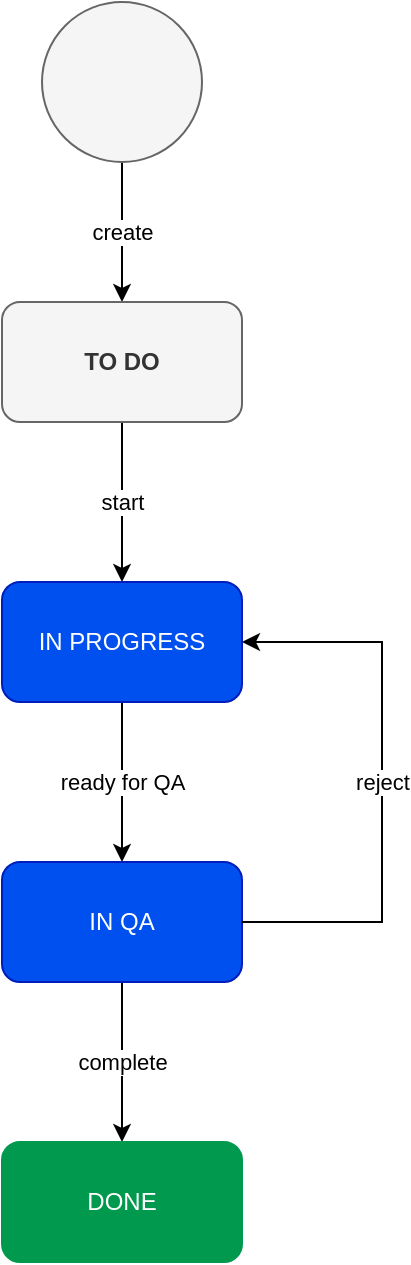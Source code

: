<mxfile version="17.2.4" type="github"><diagram id="4rfmR-maDiOqtv5PfEjz" name="Page-1"><mxGraphModel dx="1422" dy="772" grid="1" gridSize="10" guides="1" tooltips="1" connect="1" arrows="1" fold="1" page="1" pageScale="1" pageWidth="850" pageHeight="1100" math="0" shadow="0"><root><mxCell id="0"/><mxCell id="1" parent="0"/><mxCell id="YrOgD01m61sKEJDhOxur-11" value="&lt;font color=&quot;#000000&quot;&gt;create&lt;/font&gt;" style="edgeStyle=orthogonalEdgeStyle;rounded=0;orthogonalLoop=1;jettySize=auto;html=1;fontColor=#FFFFFF;" parent="1" source="YrOgD01m61sKEJDhOxur-1" target="YrOgD01m61sKEJDhOxur-2" edge="1"><mxGeometry relative="1" as="geometry"/></mxCell><mxCell id="YrOgD01m61sKEJDhOxur-1" value="" style="ellipse;whiteSpace=wrap;html=1;aspect=fixed;fillColor=#f5f5f5;fontColor=#333333;strokeColor=#666666;" parent="1" vertex="1"><mxGeometry x="380" y="20" width="80" height="80" as="geometry"/></mxCell><mxCell id="YrOgD01m61sKEJDhOxur-4" value="start" style="edgeStyle=orthogonalEdgeStyle;rounded=0;orthogonalLoop=1;jettySize=auto;html=1;" parent="1" source="YrOgD01m61sKEJDhOxur-2" target="YrOgD01m61sKEJDhOxur-3" edge="1"><mxGeometry relative="1" as="geometry"/></mxCell><mxCell id="YrOgD01m61sKEJDhOxur-2" value="&lt;b&gt;TO DO&lt;/b&gt;" style="rounded=1;whiteSpace=wrap;html=1;fillColor=#f5f5f5;fontColor=#333333;strokeColor=#666666;" parent="1" vertex="1"><mxGeometry x="360" y="170" width="120" height="60" as="geometry"/></mxCell><mxCell id="YrOgD01m61sKEJDhOxur-6" value="ready for QA" style="edgeStyle=orthogonalEdgeStyle;rounded=0;orthogonalLoop=1;jettySize=auto;html=1;" parent="1" source="YrOgD01m61sKEJDhOxur-3" target="YrOgD01m61sKEJDhOxur-5" edge="1"><mxGeometry relative="1" as="geometry"/></mxCell><mxCell id="YrOgD01m61sKEJDhOxur-3" value="IN PROGRESS" style="rounded=1;whiteSpace=wrap;html=1;fillColor=#0050ef;fontColor=#ffffff;strokeColor=#001DBC;" parent="1" vertex="1"><mxGeometry x="360" y="310" width="120" height="60" as="geometry"/></mxCell><mxCell id="YrOgD01m61sKEJDhOxur-8" value="complete" style="edgeStyle=orthogonalEdgeStyle;rounded=0;orthogonalLoop=1;jettySize=auto;html=1;" parent="1" source="YrOgD01m61sKEJDhOxur-5" target="YrOgD01m61sKEJDhOxur-7" edge="1"><mxGeometry relative="1" as="geometry"/></mxCell><mxCell id="YrOgD01m61sKEJDhOxur-5" value="IN QA" style="rounded=1;whiteSpace=wrap;html=1;fillColor=#0050ef;fontColor=#ffffff;strokeColor=#001DBC;" parent="1" vertex="1"><mxGeometry x="360" y="450" width="120" height="60" as="geometry"/></mxCell><mxCell id="YrOgD01m61sKEJDhOxur-10" value="reject" style="edgeStyle=orthogonalEdgeStyle;rounded=0;orthogonalLoop=1;jettySize=auto;html=1;exitX=1;exitY=0.5;exitDx=0;exitDy=0;entryX=1;entryY=0.5;entryDx=0;entryDy=0;" parent="1" source="YrOgD01m61sKEJDhOxur-5" target="YrOgD01m61sKEJDhOxur-3" edge="1"><mxGeometry relative="1" as="geometry"><mxPoint x="550" y="340" as="targetPoint"/><Array as="points"><mxPoint x="550" y="480"/><mxPoint x="550" y="340"/></Array></mxGeometry></mxCell><mxCell id="YrOgD01m61sKEJDhOxur-7" value="&lt;font color=&quot;#ffffff&quot;&gt;DONE&lt;/font&gt;" style="rounded=1;whiteSpace=wrap;html=1;fillColor=#00994D;strokeColor=#00994D;" parent="1" vertex="1"><mxGeometry x="360" y="590" width="120" height="60" as="geometry"/></mxCell></root></mxGraphModel></diagram></mxfile>